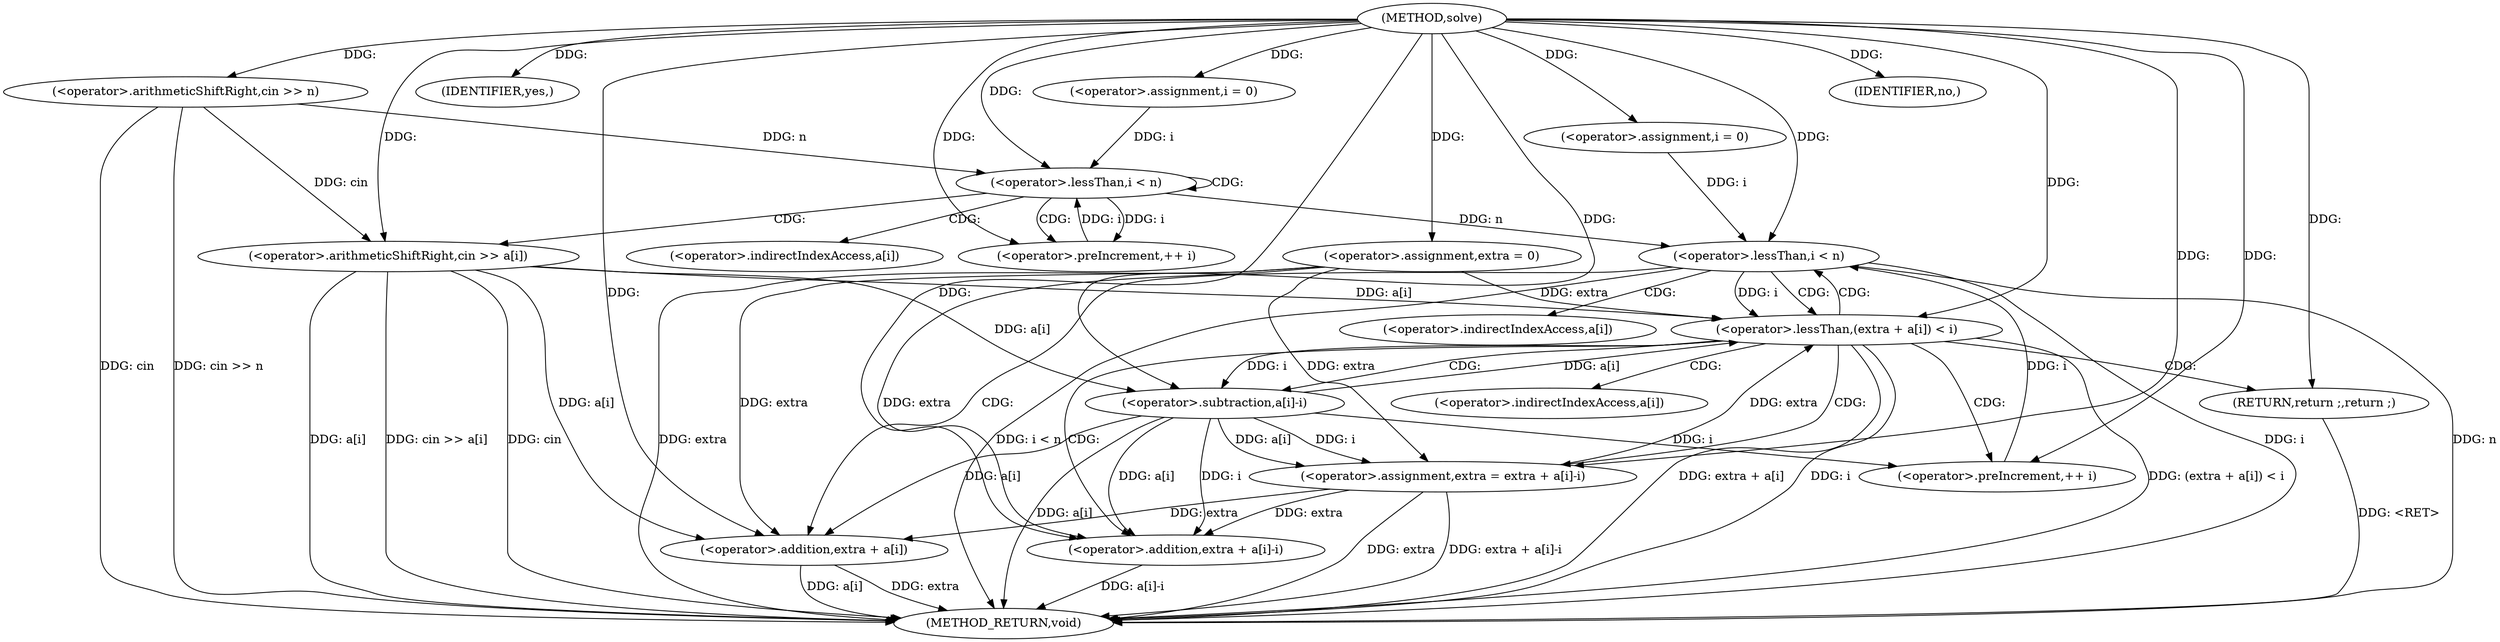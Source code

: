 digraph "solve" {  
"1000119" [label = "(METHOD,solve)" ]
"1000178" [label = "(METHOD_RETURN,void)" ]
"1000122" [label = "(<operator>.arithmeticShiftRight,cin >> n)" ]
"1000127" [label = "(<operator>.assignment,extra = 0)" ]
"1000177" [label = "(IDENTIFIER,yes,)" ]
"1000132" [label = "(<operator>.assignment,i = 0)" ]
"1000135" [label = "(<operator>.lessThan,i < n)" ]
"1000138" [label = "(<operator>.preIncrement,++ i)" ]
"1000148" [label = "(<operator>.assignment,i = 0)" ]
"1000151" [label = "(<operator>.lessThan,i < n)" ]
"1000154" [label = "(<operator>.preIncrement,++ i)" ]
"1000141" [label = "(<operator>.arithmeticShiftRight,cin >> a[i])" ]
"1000168" [label = "(<operator>.assignment,extra = extra + a[i]-i)" ]
"1000158" [label = "(<operator>.lessThan,(extra + a[i]) < i)" ]
"1000166" [label = "(IDENTIFIER,no,)" ]
"1000167" [label = "(RETURN,return ;,return ;)" ]
"1000170" [label = "(<operator>.addition,extra + a[i]-i)" ]
"1000159" [label = "(<operator>.addition,extra + a[i])" ]
"1000172" [label = "(<operator>.subtraction,a[i]-i)" ]
"1000143" [label = "(<operator>.indirectIndexAccess,a[i])" ]
"1000161" [label = "(<operator>.indirectIndexAccess,a[i])" ]
"1000173" [label = "(<operator>.indirectIndexAccess,a[i])" ]
  "1000122" -> "1000178"  [ label = "DDG: cin"] 
  "1000122" -> "1000178"  [ label = "DDG: cin >> n"] 
  "1000127" -> "1000178"  [ label = "DDG: extra"] 
  "1000151" -> "1000178"  [ label = "DDG: i"] 
  "1000151" -> "1000178"  [ label = "DDG: n"] 
  "1000151" -> "1000178"  [ label = "DDG: i < n"] 
  "1000159" -> "1000178"  [ label = "DDG: extra"] 
  "1000159" -> "1000178"  [ label = "DDG: a[i]"] 
  "1000158" -> "1000178"  [ label = "DDG: extra + a[i]"] 
  "1000158" -> "1000178"  [ label = "DDG: i"] 
  "1000158" -> "1000178"  [ label = "DDG: (extra + a[i]) < i"] 
  "1000168" -> "1000178"  [ label = "DDG: extra"] 
  "1000172" -> "1000178"  [ label = "DDG: a[i]"] 
  "1000170" -> "1000178"  [ label = "DDG: a[i]-i"] 
  "1000168" -> "1000178"  [ label = "DDG: extra + a[i]-i"] 
  "1000141" -> "1000178"  [ label = "DDG: cin"] 
  "1000141" -> "1000178"  [ label = "DDG: a[i]"] 
  "1000141" -> "1000178"  [ label = "DDG: cin >> a[i]"] 
  "1000167" -> "1000178"  [ label = "DDG: <RET>"] 
  "1000119" -> "1000127"  [ label = "DDG: "] 
  "1000119" -> "1000177"  [ label = "DDG: "] 
  "1000119" -> "1000122"  [ label = "DDG: "] 
  "1000119" -> "1000132"  [ label = "DDG: "] 
  "1000119" -> "1000148"  [ label = "DDG: "] 
  "1000132" -> "1000135"  [ label = "DDG: i"] 
  "1000138" -> "1000135"  [ label = "DDG: i"] 
  "1000119" -> "1000135"  [ label = "DDG: "] 
  "1000122" -> "1000135"  [ label = "DDG: n"] 
  "1000135" -> "1000138"  [ label = "DDG: i"] 
  "1000119" -> "1000138"  [ label = "DDG: "] 
  "1000148" -> "1000151"  [ label = "DDG: i"] 
  "1000154" -> "1000151"  [ label = "DDG: i"] 
  "1000119" -> "1000151"  [ label = "DDG: "] 
  "1000135" -> "1000151"  [ label = "DDG: n"] 
  "1000172" -> "1000154"  [ label = "DDG: i"] 
  "1000119" -> "1000154"  [ label = "DDG: "] 
  "1000119" -> "1000168"  [ label = "DDG: "] 
  "1000127" -> "1000168"  [ label = "DDG: extra"] 
  "1000172" -> "1000168"  [ label = "DDG: a[i]"] 
  "1000172" -> "1000168"  [ label = "DDG: i"] 
  "1000122" -> "1000141"  [ label = "DDG: cin"] 
  "1000119" -> "1000141"  [ label = "DDG: "] 
  "1000172" -> "1000158"  [ label = "DDG: a[i]"] 
  "1000141" -> "1000158"  [ label = "DDG: a[i]"] 
  "1000127" -> "1000158"  [ label = "DDG: extra"] 
  "1000168" -> "1000158"  [ label = "DDG: extra"] 
  "1000119" -> "1000158"  [ label = "DDG: "] 
  "1000151" -> "1000158"  [ label = "DDG: i"] 
  "1000119" -> "1000166"  [ label = "DDG: "] 
  "1000119" -> "1000167"  [ label = "DDG: "] 
  "1000119" -> "1000170"  [ label = "DDG: "] 
  "1000127" -> "1000170"  [ label = "DDG: extra"] 
  "1000168" -> "1000170"  [ label = "DDG: extra"] 
  "1000172" -> "1000170"  [ label = "DDG: a[i]"] 
  "1000172" -> "1000170"  [ label = "DDG: i"] 
  "1000127" -> "1000159"  [ label = "DDG: extra"] 
  "1000168" -> "1000159"  [ label = "DDG: extra"] 
  "1000119" -> "1000159"  [ label = "DDG: "] 
  "1000172" -> "1000159"  [ label = "DDG: a[i]"] 
  "1000141" -> "1000159"  [ label = "DDG: a[i]"] 
  "1000141" -> "1000172"  [ label = "DDG: a[i]"] 
  "1000158" -> "1000172"  [ label = "DDG: i"] 
  "1000119" -> "1000172"  [ label = "DDG: "] 
  "1000135" -> "1000143"  [ label = "CDG: "] 
  "1000135" -> "1000141"  [ label = "CDG: "] 
  "1000135" -> "1000135"  [ label = "CDG: "] 
  "1000135" -> "1000138"  [ label = "CDG: "] 
  "1000151" -> "1000159"  [ label = "CDG: "] 
  "1000151" -> "1000158"  [ label = "CDG: "] 
  "1000151" -> "1000161"  [ label = "CDG: "] 
  "1000158" -> "1000168"  [ label = "CDG: "] 
  "1000158" -> "1000167"  [ label = "CDG: "] 
  "1000158" -> "1000173"  [ label = "CDG: "] 
  "1000158" -> "1000154"  [ label = "CDG: "] 
  "1000158" -> "1000151"  [ label = "CDG: "] 
  "1000158" -> "1000170"  [ label = "CDG: "] 
  "1000158" -> "1000172"  [ label = "CDG: "] 
}
